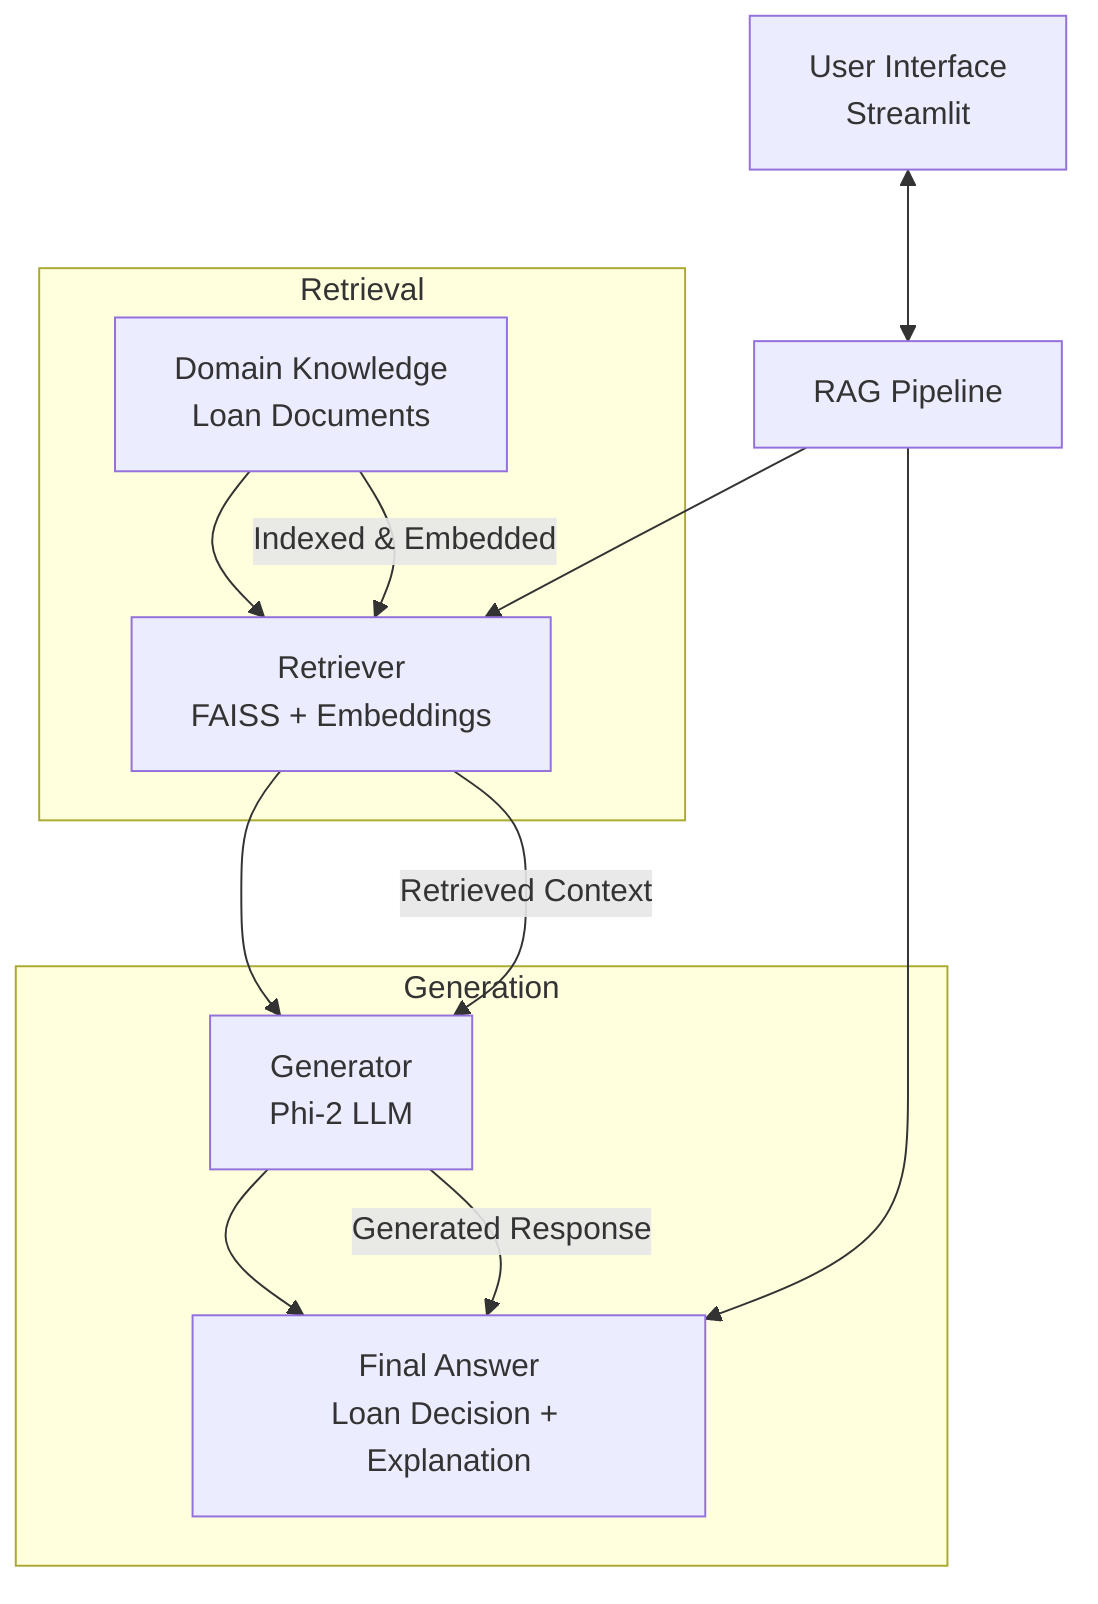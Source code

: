 flowchart TD
    A[User Interface<br/>Streamlit] <--> B[RAG Pipeline]
    D[Domain Knowledge<br/>Loan Documents] --> C[Retriever<br/>FAISS + Embeddings]
    B --> C
    C --> E[Generator<br/>Phi-2 LLM]
    E --> F[Final Answer<br/>Loan Decision + Explanation]
    B --> F
    
    subgraph Retrieval
    D --> |Indexed & Embedded|C
    end
    
    subgraph Generation
    C --> |Retrieved Context|E
    E --> |Generated Response|F
    end